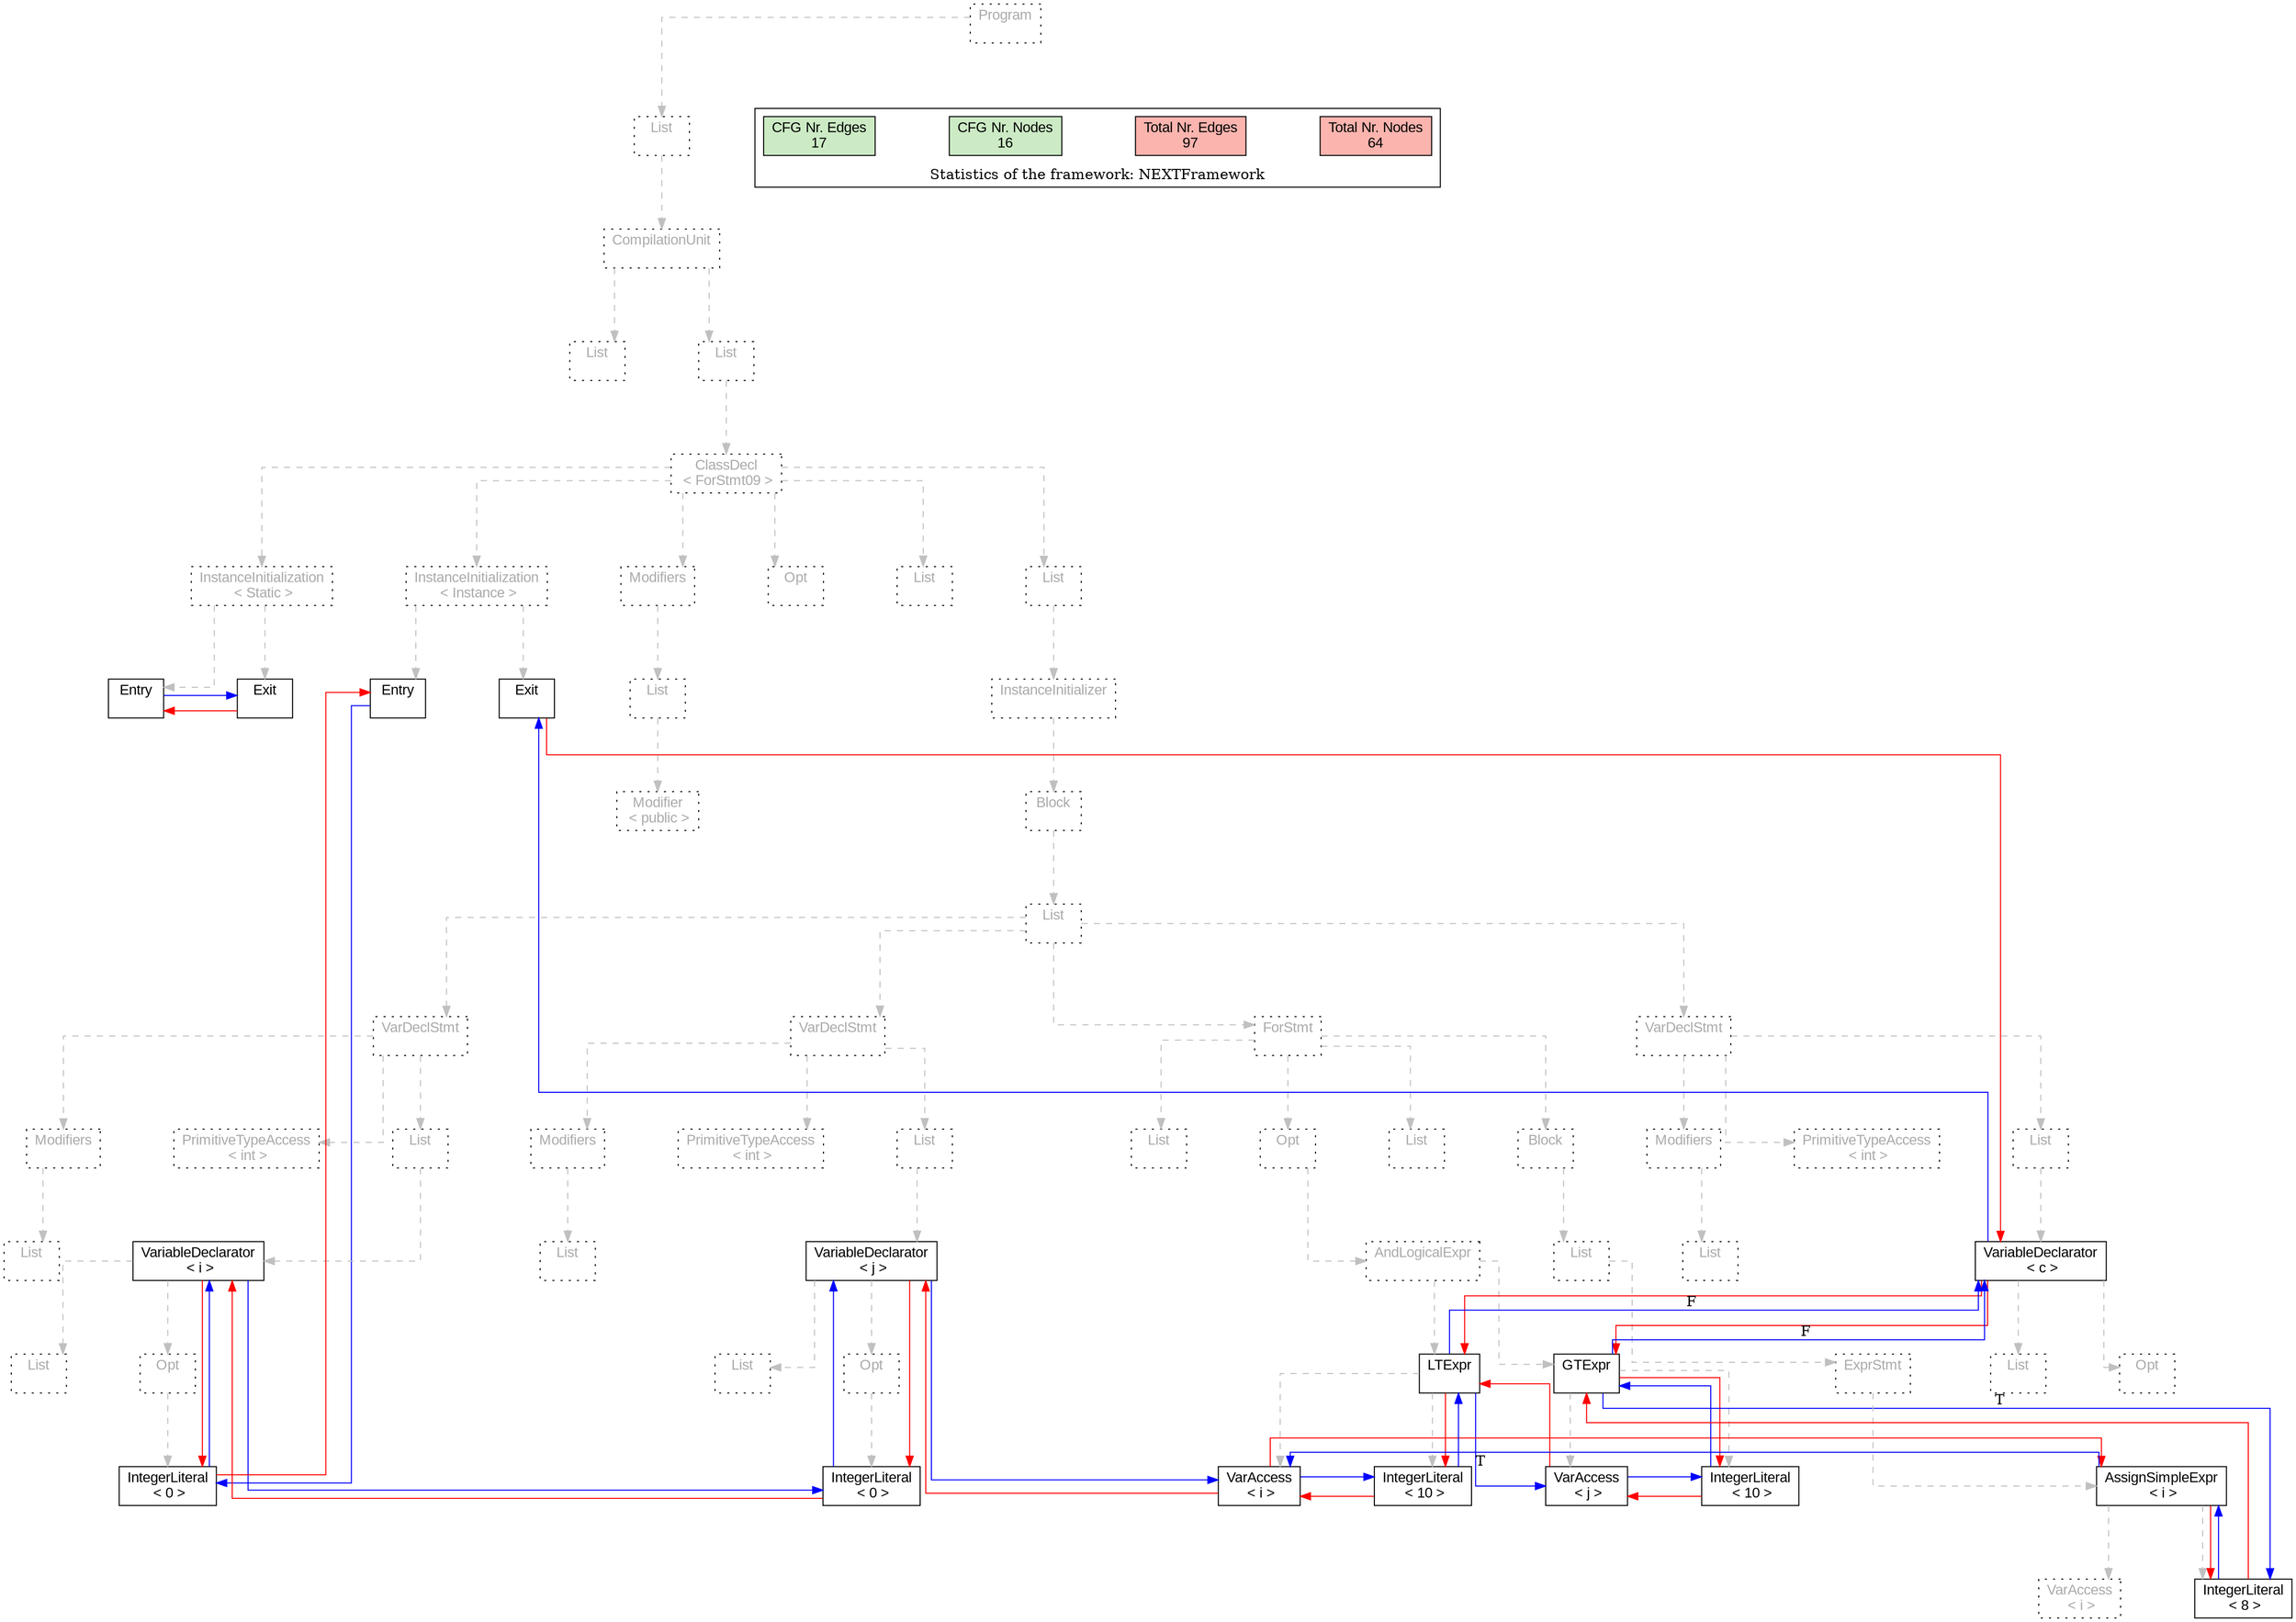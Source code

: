 digraph G {
graph [splines=ortho, nodesep="1", ranksep="1"]
node [shape=rect, fontname=Arial];
{ rank = same; "Program[0]"}
{ rank = same; "List[1]"}
{ rank = same; "CompilationUnit[2]"}
{ rank = same; "List[3]"; "List[4]"}
{ rank = same; "ClassDecl[5]"}
{ rank = same; "Modifiers[22]"; "Opt[25]"; "List[26]"; "List[27]"; "InstanceInitialization[6]"; "InstanceInitialization[14]"}
{ rank = same; "List[23]"; "InstanceInitializer[28]"; "Entry[7]"; "Exit[8]"; "Entry[15]"; "Exit[16]"}
{ rank = same; "Modifier[24]"; "Block[29]"}
{ rank = same; "List[30]"}
{ rank = same; "VarDeclStmt[31]"; "VarDeclStmt[40]"; "ForStmt[49]"; "VarDeclStmt[66]"}
{ rank = same; "Modifiers[32]"; "PrimitiveTypeAccess[34]"; "List[35]"; "Modifiers[41]"; "PrimitiveTypeAccess[43]"; "List[44]"; "List[50]"; "Opt[51]"; "List[59]"; "Block[60]"; "Modifiers[67]"; "PrimitiveTypeAccess[69]"; "List[70]"}
{ rank = same; "List[33]"; "VariableDeclarator[36]"; "List[42]"; "VariableDeclarator[45]"; "AndLogicalExpr[52]"; "List[61]"; "List[68]"; "VariableDeclarator[71]"}
{ rank = same; "List[37]"; "Opt[38]"; "List[46]"; "Opt[47]"; "LTExpr[53]"; "GTExpr[56]"; "ExprStmt[62]"; "List[72]"; "Opt[73]"}
{ rank = same; "IntegerLiteral[39]"; "IntegerLiteral[48]"; "VarAccess[54]"; "IntegerLiteral[55]"; "VarAccess[57]"; "IntegerLiteral[58]"; "AssignSimpleExpr[63]"}
{ rank = same; "VarAccess[64]"; "IntegerLiteral[65]"}
"Program[0]" [label="Program\n ", style= dotted   fillcolor="#eeeeee" fontcolor="#aaaaaa"  ]
"List[1]" [label="List\n ", style= dotted   fillcolor="#eeeeee" fontcolor="#aaaaaa"  ]
"CompilationUnit[2]" [label="CompilationUnit\n ", style= dotted   fillcolor="#eeeeee" fontcolor="#aaaaaa"  ]
"List[3]" [label="List\n ", style= dotted   fillcolor="#eeeeee" fontcolor="#aaaaaa"  ]
"List[4]" [label="List\n ", style= dotted   fillcolor="#eeeeee" fontcolor="#aaaaaa"  ]
"ClassDecl[5]" [label="ClassDecl\n < ForStmt09 >", style= dotted   fillcolor="#eeeeee" fontcolor="#aaaaaa"  ]
"Modifiers[22]" [label="Modifiers\n ", style= dotted   fillcolor="#eeeeee" fontcolor="#aaaaaa"  ]
"List[23]" [label="List\n ", style= dotted   fillcolor="#eeeeee" fontcolor="#aaaaaa"  ]
"Modifier[24]" [label="Modifier\n < public >", style= dotted   fillcolor="#eeeeee" fontcolor="#aaaaaa"  ]
"Opt[25]" [label="Opt\n ", style= dotted   fillcolor="#eeeeee" fontcolor="#aaaaaa"  ]
"List[26]" [label="List\n ", style= dotted   fillcolor="#eeeeee" fontcolor="#aaaaaa"  ]
"List[27]" [label="List\n ", style= dotted   fillcolor="#eeeeee" fontcolor="#aaaaaa"  ]
"InstanceInitializer[28]" [label="InstanceInitializer\n ", style= dotted   fillcolor="#eeeeee" fontcolor="#aaaaaa"  ]
"Block[29]" [label="Block\n ", style= dotted   fillcolor="#eeeeee" fontcolor="#aaaaaa"  ]
"List[30]" [label="List\n ", style= dotted   fillcolor="#eeeeee" fontcolor="#aaaaaa"  ]
"VarDeclStmt[31]" [label="VarDeclStmt\n ", style= dotted   fillcolor="#eeeeee" fontcolor="#aaaaaa"  ]
"Modifiers[32]" [label="Modifiers\n ", style= dotted   fillcolor="#eeeeee" fontcolor="#aaaaaa"  ]
"List[33]" [label="List\n ", style= dotted   fillcolor="#eeeeee" fontcolor="#aaaaaa"  ]
"PrimitiveTypeAccess[34]" [label="PrimitiveTypeAccess\n < int >", style= dotted   fillcolor="#eeeeee" fontcolor="#aaaaaa"  ]
"List[35]" [label="List\n ", style= dotted   fillcolor="#eeeeee" fontcolor="#aaaaaa"  ]
"VariableDeclarator[36]" [label="VariableDeclarator\n < i >", fillcolor=white   style=filled  ]
"List[37]" [label="List\n ", style= dotted   fillcolor="#eeeeee" fontcolor="#aaaaaa"  ]
"Opt[38]" [label="Opt\n ", style= dotted   fillcolor="#eeeeee" fontcolor="#aaaaaa"  ]
"IntegerLiteral[39]" [label="IntegerLiteral\n < 0 >", fillcolor=white   style=filled  ]
"VarDeclStmt[40]" [label="VarDeclStmt\n ", style= dotted   fillcolor="#eeeeee" fontcolor="#aaaaaa"  ]
"Modifiers[41]" [label="Modifiers\n ", style= dotted   fillcolor="#eeeeee" fontcolor="#aaaaaa"  ]
"List[42]" [label="List\n ", style= dotted   fillcolor="#eeeeee" fontcolor="#aaaaaa"  ]
"PrimitiveTypeAccess[43]" [label="PrimitiveTypeAccess\n < int >", style= dotted   fillcolor="#eeeeee" fontcolor="#aaaaaa"  ]
"List[44]" [label="List\n ", style= dotted   fillcolor="#eeeeee" fontcolor="#aaaaaa"  ]
"VariableDeclarator[45]" [label="VariableDeclarator\n < j >", fillcolor=white   style=filled  ]
"List[46]" [label="List\n ", style= dotted   fillcolor="#eeeeee" fontcolor="#aaaaaa"  ]
"Opt[47]" [label="Opt\n ", style= dotted   fillcolor="#eeeeee" fontcolor="#aaaaaa"  ]
"IntegerLiteral[48]" [label="IntegerLiteral\n < 0 >", fillcolor=white   style=filled  ]
"ForStmt[49]" [label="ForStmt\n ", style= dotted   fillcolor="#eeeeee" fontcolor="#aaaaaa"  ]
"List[50]" [label="List\n ", style= dotted   fillcolor="#eeeeee" fontcolor="#aaaaaa"  ]
"Opt[51]" [label="Opt\n ", style= dotted   fillcolor="#eeeeee" fontcolor="#aaaaaa"  ]
"AndLogicalExpr[52]" [label="AndLogicalExpr\n ", style= dotted   fillcolor="#eeeeee" fontcolor="#aaaaaa"  ]
"LTExpr[53]" [label="LTExpr\n ", fillcolor=white   style=filled  ]
"VarAccess[54]" [label="VarAccess\n < i >", fillcolor=white   style=filled  ]
"IntegerLiteral[55]" [label="IntegerLiteral\n < 10 >", fillcolor=white   style=filled  ]
"GTExpr[56]" [label="GTExpr\n ", fillcolor=white   style=filled  ]
"VarAccess[57]" [label="VarAccess\n < j >", fillcolor=white   style=filled  ]
"IntegerLiteral[58]" [label="IntegerLiteral\n < 10 >", fillcolor=white   style=filled  ]
"List[59]" [label="List\n ", style= dotted   fillcolor="#eeeeee" fontcolor="#aaaaaa"  ]
"Block[60]" [label="Block\n ", style= dotted   fillcolor="#eeeeee" fontcolor="#aaaaaa"  ]
"List[61]" [label="List\n ", style= dotted   fillcolor="#eeeeee" fontcolor="#aaaaaa"  ]
"ExprStmt[62]" [label="ExprStmt\n ", style= dotted   fillcolor="#eeeeee" fontcolor="#aaaaaa"  ]
"AssignSimpleExpr[63]" [label="AssignSimpleExpr\n < i >", fillcolor=white   style=filled  ]
"VarAccess[64]" [label="VarAccess\n < i >", style= dotted   fillcolor="#eeeeee" fontcolor="#aaaaaa"  ]
"IntegerLiteral[65]" [label="IntegerLiteral\n < 8 >", fillcolor=white   style=filled  ]
"VarDeclStmt[66]" [label="VarDeclStmt\n ", style= dotted   fillcolor="#eeeeee" fontcolor="#aaaaaa"  ]
"Modifiers[67]" [label="Modifiers\n ", style= dotted   fillcolor="#eeeeee" fontcolor="#aaaaaa"  ]
"List[68]" [label="List\n ", style= dotted   fillcolor="#eeeeee" fontcolor="#aaaaaa"  ]
"PrimitiveTypeAccess[69]" [label="PrimitiveTypeAccess\n < int >", style= dotted   fillcolor="#eeeeee" fontcolor="#aaaaaa"  ]
"List[70]" [label="List\n ", style= dotted   fillcolor="#eeeeee" fontcolor="#aaaaaa"  ]
"VariableDeclarator[71]" [label="VariableDeclarator\n < c >", fillcolor=white   style=filled  ]
"List[72]" [label="List\n ", style= dotted   fillcolor="#eeeeee" fontcolor="#aaaaaa"  ]
"Opt[73]" [label="Opt\n ", style= dotted   fillcolor="#eeeeee" fontcolor="#aaaaaa"  ]
"InstanceInitialization[6]" [label="InstanceInitialization\n < Instance >", style= dotted   fillcolor="#eeeeee" fontcolor="#aaaaaa"  ]
"Entry[7]" [label="Entry\n ", fillcolor=white   style=filled  ]
"Exit[8]" [label="Exit\n ", fillcolor=white   style=filled  ]
"InstanceInitialization[14]" [label="InstanceInitialization\n < Static >", style= dotted   fillcolor="#eeeeee" fontcolor="#aaaaaa"  ]
"Entry[15]" [label="Entry\n ", fillcolor=white   style=filled  ]
"Exit[16]" [label="Exit\n ", fillcolor=white   style=filled  ]
"CompilationUnit[2]" -> "List[3]" [style=dashed, color=gray]
"List[23]" -> "Modifier[24]" [style=dashed, color=gray]
"Modifiers[22]" -> "List[23]" [style=dashed, color=gray]
"ClassDecl[5]" -> "Modifiers[22]" [style=dashed, color=gray]
"ClassDecl[5]" -> "Opt[25]" [style=dashed, color=gray]
"ClassDecl[5]" -> "List[26]" [style=dashed, color=gray]
"Modifiers[32]" -> "List[33]" [style=dashed, color=gray]
"VarDeclStmt[31]" -> "Modifiers[32]" [style=dashed, color=gray]
"VarDeclStmt[31]" -> "PrimitiveTypeAccess[34]" [style=dashed, color=gray]
"VariableDeclarator[36]" -> "List[37]" [style=dashed, color=gray]
"Opt[38]" -> "IntegerLiteral[39]" [style=dashed, color=gray]
"VariableDeclarator[36]" -> "Opt[38]" [style=dashed, color=gray]
"List[35]" -> "VariableDeclarator[36]" [style=dashed, color=gray]
"VarDeclStmt[31]" -> "List[35]" [style=dashed, color=gray]
"List[30]" -> "VarDeclStmt[31]" [style=dashed, color=gray]
"Modifiers[41]" -> "List[42]" [style=dashed, color=gray]
"VarDeclStmt[40]" -> "Modifiers[41]" [style=dashed, color=gray]
"VarDeclStmt[40]" -> "PrimitiveTypeAccess[43]" [style=dashed, color=gray]
"VariableDeclarator[45]" -> "List[46]" [style=dashed, color=gray]
"Opt[47]" -> "IntegerLiteral[48]" [style=dashed, color=gray]
"VariableDeclarator[45]" -> "Opt[47]" [style=dashed, color=gray]
"List[44]" -> "VariableDeclarator[45]" [style=dashed, color=gray]
"VarDeclStmt[40]" -> "List[44]" [style=dashed, color=gray]
"List[30]" -> "VarDeclStmt[40]" [style=dashed, color=gray]
"ForStmt[49]" -> "List[50]" [style=dashed, color=gray]
"LTExpr[53]" -> "VarAccess[54]" [style=dashed, color=gray]
"LTExpr[53]" -> "IntegerLiteral[55]" [style=dashed, color=gray]
"AndLogicalExpr[52]" -> "LTExpr[53]" [style=dashed, color=gray]
"GTExpr[56]" -> "VarAccess[57]" [style=dashed, color=gray]
"GTExpr[56]" -> "IntegerLiteral[58]" [style=dashed, color=gray]
"AndLogicalExpr[52]" -> "GTExpr[56]" [style=dashed, color=gray]
"Opt[51]" -> "AndLogicalExpr[52]" [style=dashed, color=gray]
"ForStmt[49]" -> "Opt[51]" [style=dashed, color=gray]
"ForStmt[49]" -> "List[59]" [style=dashed, color=gray]
"AssignSimpleExpr[63]" -> "VarAccess[64]" [style=dashed, color=gray]
"AssignSimpleExpr[63]" -> "IntegerLiteral[65]" [style=dashed, color=gray]
"ExprStmt[62]" -> "AssignSimpleExpr[63]" [style=dashed, color=gray]
"List[61]" -> "ExprStmt[62]" [style=dashed, color=gray]
"Block[60]" -> "List[61]" [style=dashed, color=gray]
"ForStmt[49]" -> "Block[60]" [style=dashed, color=gray]
"List[30]" -> "ForStmt[49]" [style=dashed, color=gray]
"Modifiers[67]" -> "List[68]" [style=dashed, color=gray]
"VarDeclStmt[66]" -> "Modifiers[67]" [style=dashed, color=gray]
"VarDeclStmt[66]" -> "PrimitiveTypeAccess[69]" [style=dashed, color=gray]
"VariableDeclarator[71]" -> "List[72]" [style=dashed, color=gray]
"VariableDeclarator[71]" -> "Opt[73]" [style=dashed, color=gray]
"List[70]" -> "VariableDeclarator[71]" [style=dashed, color=gray]
"VarDeclStmt[66]" -> "List[70]" [style=dashed, color=gray]
"List[30]" -> "VarDeclStmt[66]" [style=dashed, color=gray]
"Block[29]" -> "List[30]" [style=dashed, color=gray]
"InstanceInitializer[28]" -> "Block[29]" [style=dashed, color=gray]
"List[27]" -> "InstanceInitializer[28]" [style=dashed, color=gray]
"ClassDecl[5]" -> "List[27]" [style=dashed, color=gray]
"InstanceInitialization[6]" -> "Entry[7]" [style=dashed, color=gray]
"InstanceInitialization[6]" -> "Exit[8]" [style=dashed, color=gray]
"InstanceInitialization[14]" -> "Entry[15]" [style=dashed, color=gray]
"InstanceInitialization[14]" -> "Exit[16]" [style=dashed, color=gray]
"ClassDecl[5]" -> "InstanceInitialization[6]" [style=dashed, color=gray]
"ClassDecl[5]" -> "InstanceInitialization[14]" [style=dashed, color=gray]
"List[4]" -> "ClassDecl[5]" [style=dashed, color=gray]
"CompilationUnit[2]" -> "List[4]" [style=dashed, color=gray]
"List[1]" -> "CompilationUnit[2]" [style=dashed, color=gray]
"Program[0]" -> "List[1]" [style=dashed, color=gray]
"Exit[16]" -> "Entry[15]" [color=red, constraint=false]
"Entry[15]" -> "Exit[16]" [color=blue, constraint=false, xlabel=" "] 
"AssignSimpleExpr[63]" -> "VarAccess[54]" [color=blue, constraint=false, xlabel=" "] 
"AssignSimpleExpr[63]" -> "IntegerLiteral[65]" [color=red, constraint=false]
"IntegerLiteral[65]" -> "AssignSimpleExpr[63]" [color=blue, constraint=false, xlabel=" "] 
"IntegerLiteral[65]" -> "GTExpr[56]" [color=red, constraint=false]
"Exit[8]" -> "VariableDeclarator[71]" [color=red, constraint=false]
"VariableDeclarator[71]" -> "Exit[8]" [color=blue, constraint=false, xlabel=" "] 
"VariableDeclarator[71]" -> "LTExpr[53]" [color=red, constraint=false]
"VariableDeclarator[71]" -> "GTExpr[56]" [color=red, constraint=false]
"GTExpr[56]" -> "IntegerLiteral[65]" [color=blue, constraint=false, xlabel="T "] 
"GTExpr[56]" -> "VariableDeclarator[71]" [color=blue, constraint=false, xlabel="F "] 
"GTExpr[56]" -> "IntegerLiteral[58]" [color=red, constraint=false]
"IntegerLiteral[58]" -> "GTExpr[56]" [color=blue, constraint=false, xlabel=" "] 
"IntegerLiteral[58]" -> "VarAccess[57]" [color=red, constraint=false]
"VarAccess[57]" -> "IntegerLiteral[58]" [color=blue, constraint=false, xlabel=" "] 
"VarAccess[57]" -> "LTExpr[53]" [color=red, constraint=false]
"LTExpr[53]" -> "VarAccess[57]" [color=blue, constraint=false, xlabel="T "] 
"LTExpr[53]" -> "VariableDeclarator[71]" [color=blue, constraint=false, xlabel="F "] 
"LTExpr[53]" -> "IntegerLiteral[55]" [color=red, constraint=false]
"IntegerLiteral[55]" -> "LTExpr[53]" [color=blue, constraint=false, xlabel=" "] 
"IntegerLiteral[55]" -> "VarAccess[54]" [color=red, constraint=false]
"VarAccess[54]" -> "IntegerLiteral[55]" [color=blue, constraint=false, xlabel=" "] 
"VarAccess[54]" -> "VariableDeclarator[45]" [color=red, constraint=false]
"VarAccess[54]" -> "AssignSimpleExpr[63]" [color=red, constraint=false]
"VariableDeclarator[45]" -> "VarAccess[54]" [color=blue, constraint=false, xlabel=" "] 
"VariableDeclarator[45]" -> "IntegerLiteral[48]" [color=red, constraint=false]
"IntegerLiteral[48]" -> "VariableDeclarator[45]" [color=blue, constraint=false, xlabel=" "] 
"IntegerLiteral[48]" -> "VariableDeclarator[36]" [color=red, constraint=false]
"VariableDeclarator[36]" -> "IntegerLiteral[48]" [color=blue, constraint=false, xlabel=" "] 
"VariableDeclarator[36]" -> "IntegerLiteral[39]" [color=red, constraint=false]
"IntegerLiteral[39]" -> "VariableDeclarator[36]" [color=blue, constraint=false, xlabel=" "] 
"IntegerLiteral[39]" -> "Entry[7]" [color=red, constraint=false]
"Entry[7]" -> "IntegerLiteral[39]" [color=blue, constraint=false, xlabel=" "] 
"List[3]" -> "List[4]" [style=invis]
"InstanceInitialization[14]" -> "InstanceInitialization[6]" -> "Modifiers[22]" -> "Opt[25]" -> "List[26]" -> "List[27]" [style=invis]
"VarDeclStmt[31]" -> "VarDeclStmt[40]" -> "ForStmt[49]" -> "VarDeclStmt[66]" [style=invis]
"Modifiers[32]" -> "PrimitiveTypeAccess[34]" -> "List[35]" [style=invis]
"List[37]" -> "Opt[38]" [style=invis]
"Modifiers[41]" -> "PrimitiveTypeAccess[43]" -> "List[44]" [style=invis]
"List[46]" -> "Opt[47]" [style=invis]
"List[50]" -> "Opt[51]" -> "List[59]" -> "Block[60]" [style=invis]
"LTExpr[53]" -> "GTExpr[56]" [style=invis]
"VarAccess[54]" -> "IntegerLiteral[55]" [style=invis]
"VarAccess[57]" -> "IntegerLiteral[58]" [style=invis]
"VarAccess[64]" -> "IntegerLiteral[65]" [style=invis]
"Modifiers[67]" -> "PrimitiveTypeAccess[69]" -> "List[70]" [style=invis]
"List[72]" -> "Opt[73]" [style=invis]
"Entry[7]" -> "Exit[8]" [style=invis]
"Entry[15]" -> "Exit[16]" [style=invis]

subgraph cluster_legend {
{node [style=filled, fillcolor=1, colorscheme="pastel13"]
Nodes [label="Total Nr. Nodes
64", fillcolor=1]
Edges [label="Total Nr. Edges
97", fillcolor=1]
NodesCFG [label="CFG Nr. Nodes
16", fillcolor=3]
EdgesCFG [label="CFG Nr. Edges
17", fillcolor=3]
Nodes-> "Program[0]" -> NodesCFG  [style="invis"]
Edges -> "Program[0]" ->EdgesCFG [style="invis"]}
label = "Statistics of the framework: NEXTFramework"
style="solid"
ranksep=0.05
nodesep=0.01
labelloc = b
len=2
}}